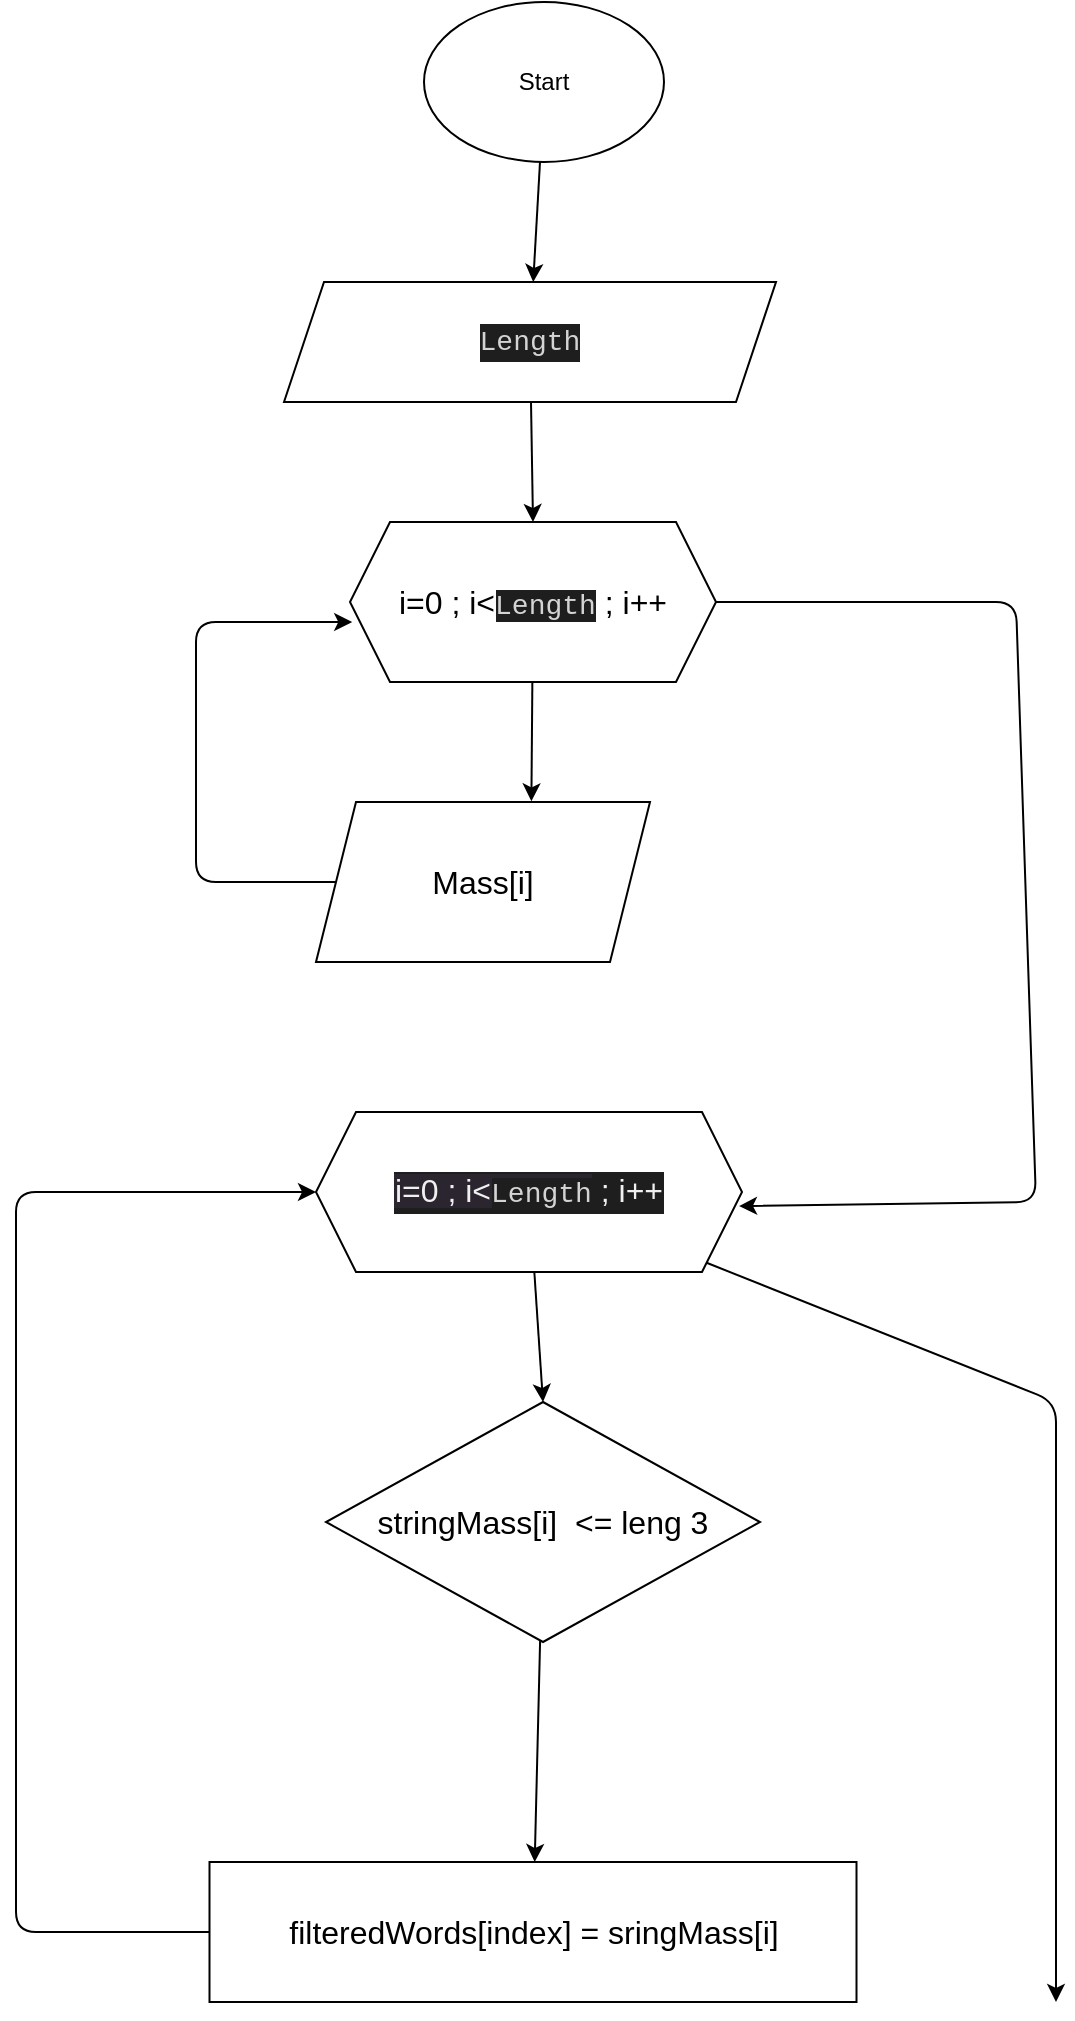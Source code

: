 <mxfile>
    <diagram id="0_8EQ6c0-2xueoXF9r0V" name="Страница 1">
        <mxGraphModel dx="1189" dy="519" grid="1" gridSize="10" guides="1" tooltips="1" connect="1" arrows="1" fold="1" page="1" pageScale="1" pageWidth="827" pageHeight="1169" math="0" shadow="0">
            <root>
                <mxCell id="0"/>
                <mxCell id="1" parent="0"/>
                <mxCell id="21" style="edgeStyle=none;html=1;fontSize=16;" edge="1" parent="1" source="4" target="6">
                    <mxGeometry relative="1" as="geometry"/>
                </mxCell>
                <mxCell id="4" value="Start" style="ellipse;whiteSpace=wrap;html=1;" parent="1" vertex="1">
                    <mxGeometry x="354" y="30" width="120" height="80" as="geometry"/>
                </mxCell>
                <mxCell id="20" style="edgeStyle=none;html=1;entryX=0.5;entryY=0;entryDx=0;entryDy=0;fontSize=16;" edge="1" parent="1" source="6" target="16">
                    <mxGeometry relative="1" as="geometry"/>
                </mxCell>
                <mxCell id="6" value="&lt;div style=&quot;color: rgb(212, 212, 212); background-color: rgb(30, 30, 30); font-family: Consolas, &amp;quot;Courier New&amp;quot;, monospace; font-size: 14px; line-height: 19px;&quot;&gt;Length&lt;/div&gt;" style="shape=parallelogram;perimeter=parallelogramPerimeter;whiteSpace=wrap;html=1;fixedSize=1;" parent="1" vertex="1">
                    <mxGeometry x="284" y="170" width="246" height="60" as="geometry"/>
                </mxCell>
                <mxCell id="18" style="edgeStyle=none;html=1;entryX=0.006;entryY=0.625;entryDx=0;entryDy=0;entryPerimeter=0;fontSize=16;exitX=0;exitY=0.5;exitDx=0;exitDy=0;" edge="1" parent="1" source="19" target="16">
                    <mxGeometry relative="1" as="geometry">
                        <mxPoint x="309" y="475" as="sourcePoint"/>
                        <Array as="points">
                            <mxPoint x="240" y="470"/>
                            <mxPoint x="240" y="340"/>
                        </Array>
                    </mxGeometry>
                </mxCell>
                <mxCell id="17" value="" style="edgeStyle=none;html=1;entryX=0.47;entryY=-0.004;entryDx=0;entryDy=0;entryPerimeter=0;fontSize=16;" edge="1" parent="1" source="16">
                    <mxGeometry relative="1" as="geometry">
                        <mxPoint x="407.7" y="429.64" as="targetPoint"/>
                        <Array as="points"/>
                    </mxGeometry>
                </mxCell>
                <mxCell id="22" style="edgeStyle=none;html=1;fontSize=16;exitX=1;exitY=0.5;exitDx=0;exitDy=0;entryX=0.993;entryY=0.588;entryDx=0;entryDy=0;entryPerimeter=0;" edge="1" parent="1" source="16" target="23">
                    <mxGeometry relative="1" as="geometry">
                        <mxPoint x="520" y="630" as="targetPoint"/>
                        <mxPoint x="510" y="320" as="sourcePoint"/>
                        <Array as="points">
                            <mxPoint x="650" y="330"/>
                            <mxPoint x="660" y="630"/>
                        </Array>
                    </mxGeometry>
                </mxCell>
                <mxCell id="16" value="&lt;font style=&quot;font-size: 16px;&quot;&gt;i=0 ; i&amp;lt;&lt;span style=&quot;background-color: rgb(30, 30, 30); color: rgb(212, 212, 212); font-family: Consolas, &amp;quot;Courier New&amp;quot;, monospace; font-size: 14px;&quot;&gt;Length&lt;/span&gt;&lt;/font&gt;&lt;span style=&quot;font-size: 16px; background-color: initial;&quot;&gt;&amp;nbsp;; i++&lt;/span&gt;" style="shape=hexagon;perimeter=hexagonPerimeter2;whiteSpace=wrap;html=1;fixedSize=1;" vertex="1" parent="1">
                    <mxGeometry x="317" y="290" width="183" height="80" as="geometry"/>
                </mxCell>
                <mxCell id="19" value="Mass[i]" style="shape=parallelogram;perimeter=parallelogramPerimeter;whiteSpace=wrap;html=1;fixedSize=1;fontSize=16;" vertex="1" parent="1">
                    <mxGeometry x="300" y="430" width="167" height="80" as="geometry"/>
                </mxCell>
                <mxCell id="29" style="edgeStyle=none;html=1;entryX=0.5;entryY=0;entryDx=0;entryDy=0;fontSize=16;" edge="1" parent="1" source="23" target="25">
                    <mxGeometry relative="1" as="geometry"/>
                </mxCell>
                <mxCell id="30" style="edgeStyle=none;html=1;fontSize=16;" edge="1" parent="1" source="23">
                    <mxGeometry relative="1" as="geometry">
                        <mxPoint x="670" y="1030" as="targetPoint"/>
                        <Array as="points">
                            <mxPoint x="670" y="730"/>
                        </Array>
                    </mxGeometry>
                </mxCell>
                <mxCell id="23" value="&lt;div style=&quot;color: rgb(212, 212, 212); background-color: rgb(30, 30, 30); font-family: Consolas, &amp;quot;Courier New&amp;quot;, monospace; font-size: 14px; line-height: 19px;&quot;&gt;&lt;font style=&quot;color: rgb(240, 240, 240); font-family: Helvetica; background-color: rgb(42, 37, 47); font-size: 16px;&quot;&gt;i=0 ; i&amp;lt;&lt;span style=&quot;background-color: rgb(30, 30, 30); color: rgb(212, 212, 212); font-family: Consolas, &amp;quot;Courier New&amp;quot;, monospace; font-size: 14px;&quot;&gt;Length&lt;/span&gt;&lt;/font&gt;&lt;span style=&quot;color: rgb(240, 240, 240); font-family: Helvetica; background-color: initial; font-size: 16px;&quot;&gt;&amp;nbsp;; i++&lt;/span&gt;&lt;br&gt;&lt;/div&gt;" style="shape=hexagon;perimeter=hexagonPerimeter2;whiteSpace=wrap;html=1;fixedSize=1;fontSize=16;" vertex="1" parent="1">
                    <mxGeometry x="300" y="585" width="213" height="80" as="geometry"/>
                </mxCell>
                <mxCell id="27" value="" style="edgeStyle=none;html=1;fontSize=16;" edge="1" parent="1" source="25" target="26">
                    <mxGeometry relative="1" as="geometry"/>
                </mxCell>
                <mxCell id="25" value="stringMass[i]&amp;nbsp;&lt;span style=&quot;background-color: initial;&quot;&gt;&amp;nbsp;&amp;lt;= leng 3&lt;/span&gt;" style="rhombus;whiteSpace=wrap;html=1;fontSize=16;" vertex="1" parent="1">
                    <mxGeometry x="305" y="730" width="217" height="120" as="geometry"/>
                </mxCell>
                <mxCell id="28" style="edgeStyle=none;html=1;entryX=0;entryY=0.5;entryDx=0;entryDy=0;fontSize=16;exitX=0;exitY=0.5;exitDx=0;exitDy=0;" edge="1" parent="1" source="26" target="23">
                    <mxGeometry relative="1" as="geometry">
                        <Array as="points">
                            <mxPoint x="150" y="995"/>
                            <mxPoint x="150" y="625"/>
                        </Array>
                    </mxGeometry>
                </mxCell>
                <mxCell id="26" value="filteredWords[index] = sringMass[i]" style="whiteSpace=wrap;html=1;fontSize=16;" vertex="1" parent="1">
                    <mxGeometry x="246.75" y="960" width="323.5" height="70" as="geometry"/>
                </mxCell>
            </root>
        </mxGraphModel>
    </diagram>
</mxfile>